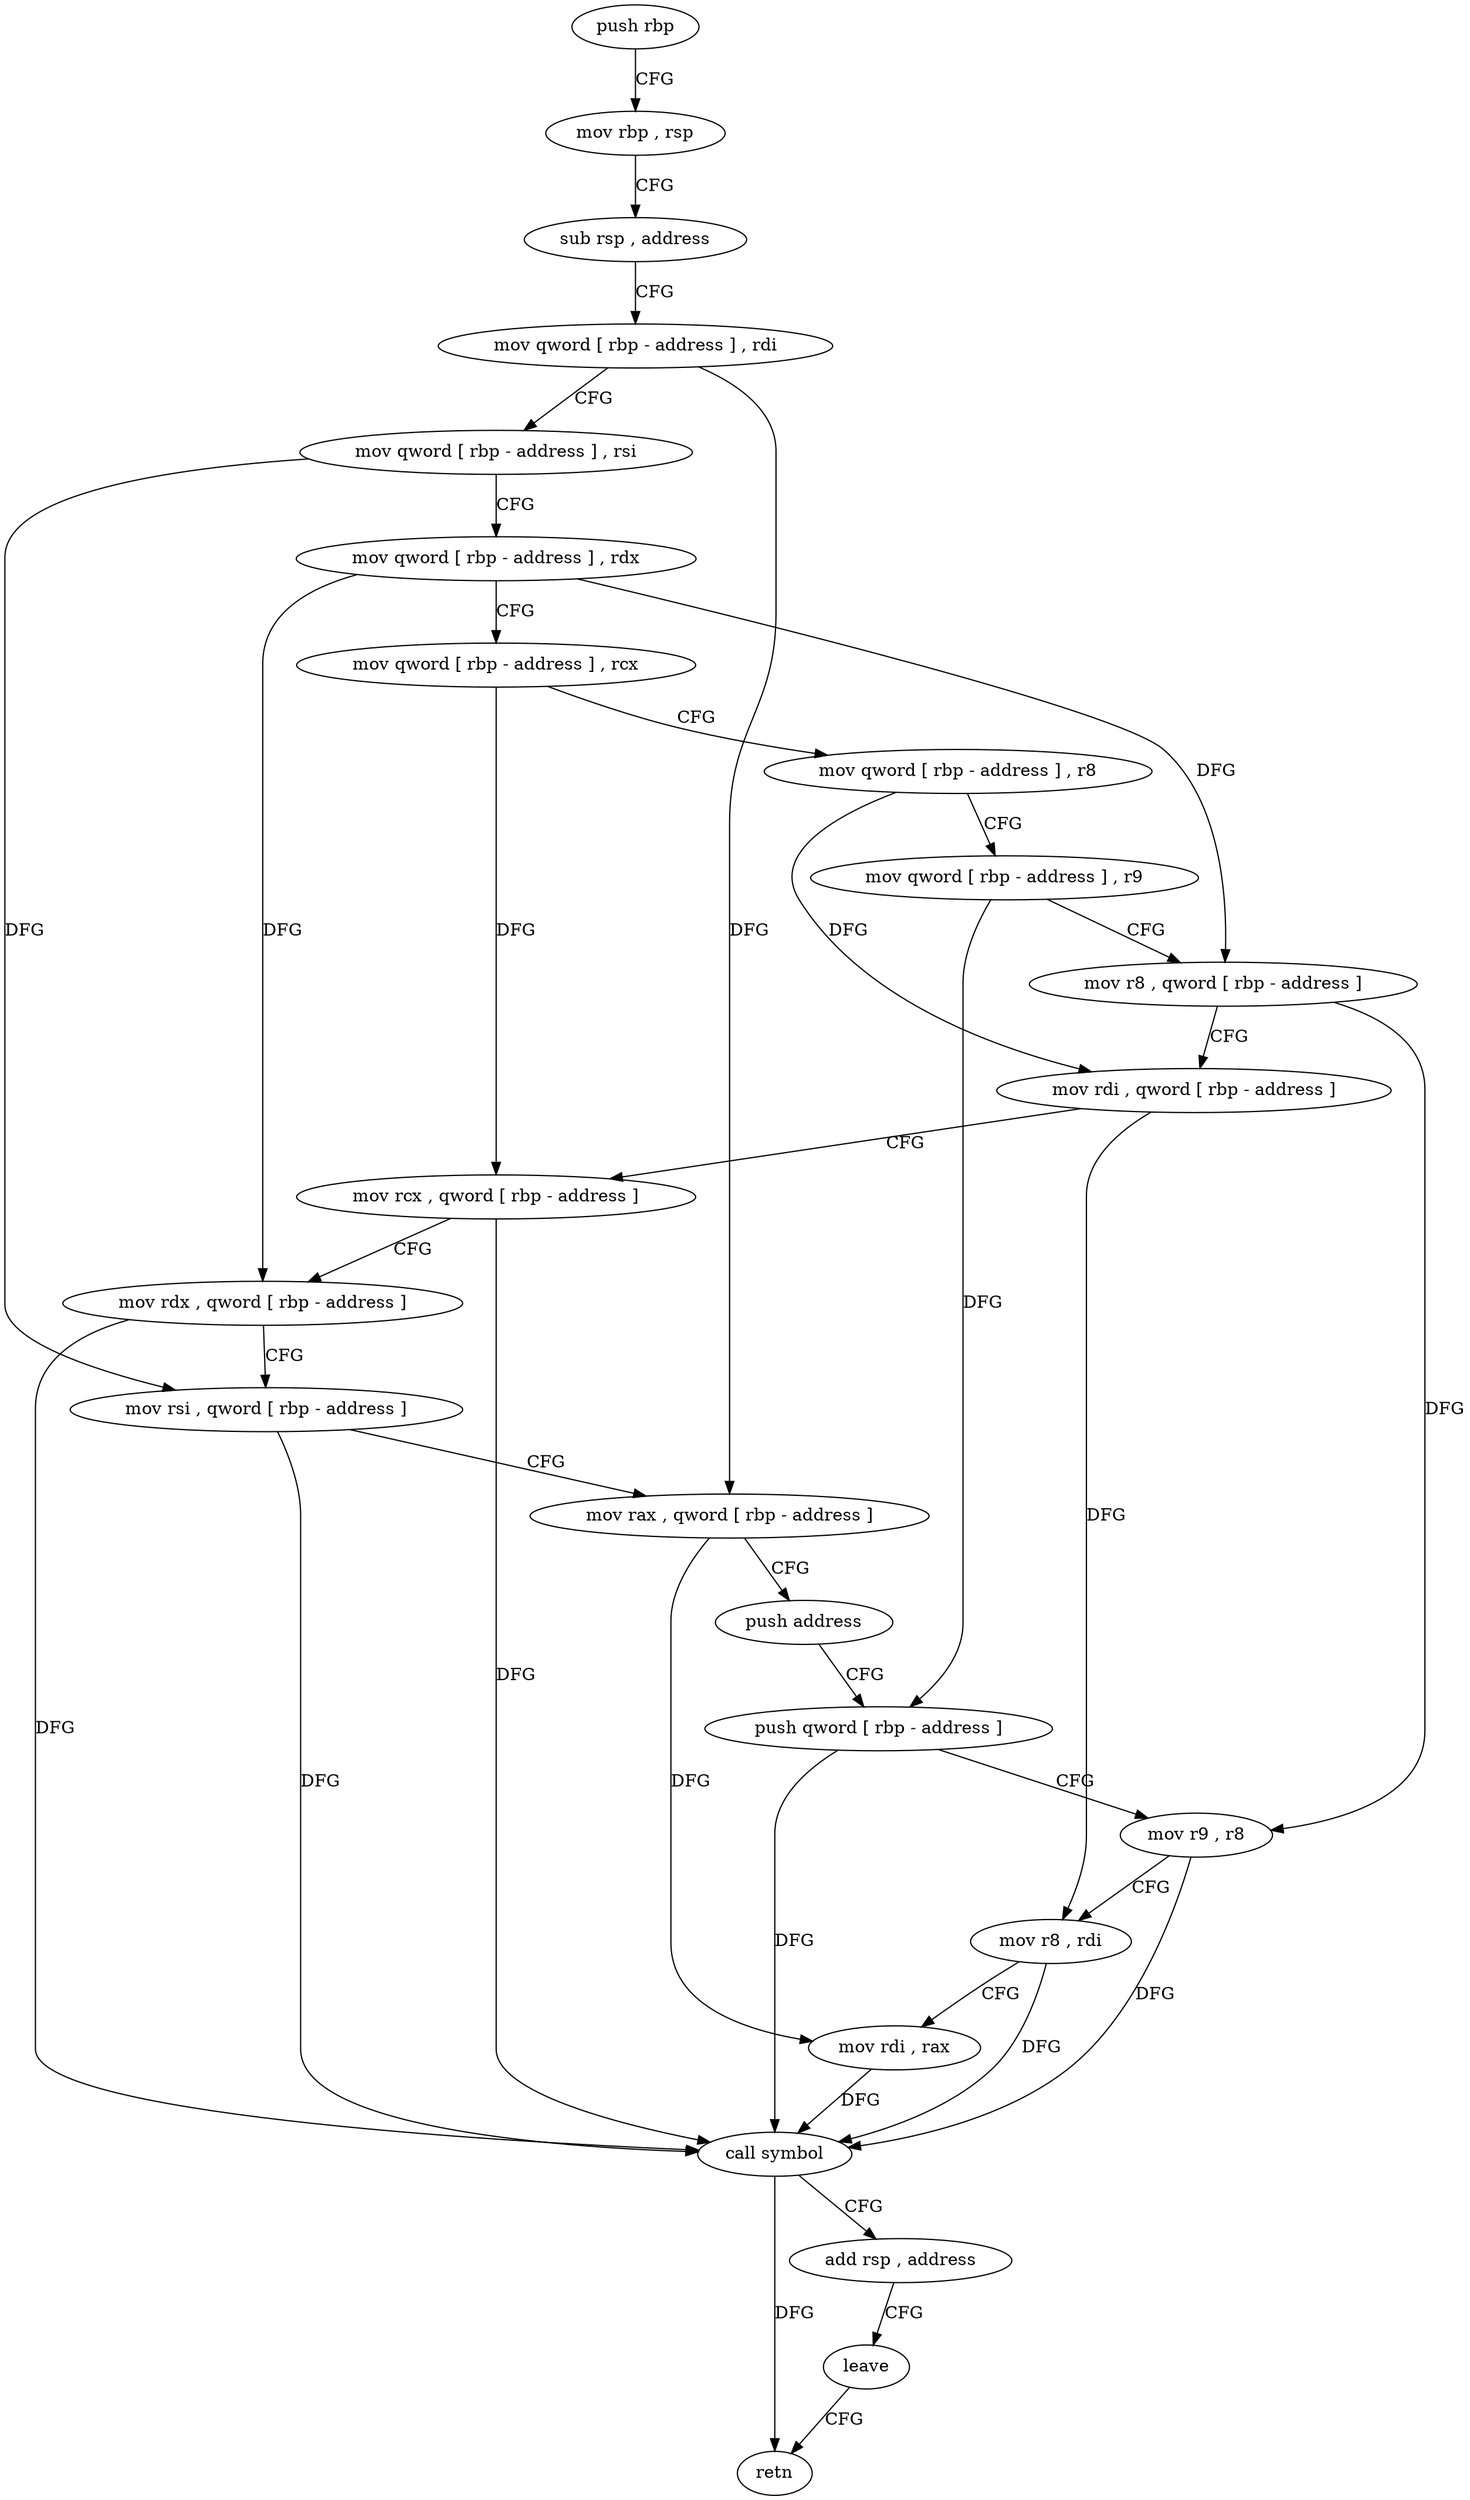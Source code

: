 digraph "func" {
"4415932" [label = "push rbp" ]
"4415933" [label = "mov rbp , rsp" ]
"4415936" [label = "sub rsp , address" ]
"4415940" [label = "mov qword [ rbp - address ] , rdi" ]
"4415944" [label = "mov qword [ rbp - address ] , rsi" ]
"4415948" [label = "mov qword [ rbp - address ] , rdx" ]
"4415952" [label = "mov qword [ rbp - address ] , rcx" ]
"4415956" [label = "mov qword [ rbp - address ] , r8" ]
"4415960" [label = "mov qword [ rbp - address ] , r9" ]
"4415964" [label = "mov r8 , qword [ rbp - address ]" ]
"4415968" [label = "mov rdi , qword [ rbp - address ]" ]
"4415972" [label = "mov rcx , qword [ rbp - address ]" ]
"4415976" [label = "mov rdx , qword [ rbp - address ]" ]
"4415980" [label = "mov rsi , qword [ rbp - address ]" ]
"4415984" [label = "mov rax , qword [ rbp - address ]" ]
"4415988" [label = "push address" ]
"4415990" [label = "push qword [ rbp - address ]" ]
"4415993" [label = "mov r9 , r8" ]
"4415996" [label = "mov r8 , rdi" ]
"4415999" [label = "mov rdi , rax" ]
"4416002" [label = "call symbol" ]
"4416007" [label = "add rsp , address" ]
"4416011" [label = "leave" ]
"4416012" [label = "retn" ]
"4415932" -> "4415933" [ label = "CFG" ]
"4415933" -> "4415936" [ label = "CFG" ]
"4415936" -> "4415940" [ label = "CFG" ]
"4415940" -> "4415944" [ label = "CFG" ]
"4415940" -> "4415984" [ label = "DFG" ]
"4415944" -> "4415948" [ label = "CFG" ]
"4415944" -> "4415980" [ label = "DFG" ]
"4415948" -> "4415952" [ label = "CFG" ]
"4415948" -> "4415964" [ label = "DFG" ]
"4415948" -> "4415976" [ label = "DFG" ]
"4415952" -> "4415956" [ label = "CFG" ]
"4415952" -> "4415972" [ label = "DFG" ]
"4415956" -> "4415960" [ label = "CFG" ]
"4415956" -> "4415968" [ label = "DFG" ]
"4415960" -> "4415964" [ label = "CFG" ]
"4415960" -> "4415990" [ label = "DFG" ]
"4415964" -> "4415968" [ label = "CFG" ]
"4415964" -> "4415993" [ label = "DFG" ]
"4415968" -> "4415972" [ label = "CFG" ]
"4415968" -> "4415996" [ label = "DFG" ]
"4415972" -> "4415976" [ label = "CFG" ]
"4415972" -> "4416002" [ label = "DFG" ]
"4415976" -> "4415980" [ label = "CFG" ]
"4415976" -> "4416002" [ label = "DFG" ]
"4415980" -> "4415984" [ label = "CFG" ]
"4415980" -> "4416002" [ label = "DFG" ]
"4415984" -> "4415988" [ label = "CFG" ]
"4415984" -> "4415999" [ label = "DFG" ]
"4415988" -> "4415990" [ label = "CFG" ]
"4415990" -> "4415993" [ label = "CFG" ]
"4415990" -> "4416002" [ label = "DFG" ]
"4415993" -> "4415996" [ label = "CFG" ]
"4415993" -> "4416002" [ label = "DFG" ]
"4415996" -> "4415999" [ label = "CFG" ]
"4415996" -> "4416002" [ label = "DFG" ]
"4415999" -> "4416002" [ label = "DFG" ]
"4416002" -> "4416007" [ label = "CFG" ]
"4416002" -> "4416012" [ label = "DFG" ]
"4416007" -> "4416011" [ label = "CFG" ]
"4416011" -> "4416012" [ label = "CFG" ]
}
